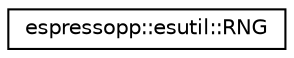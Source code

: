 digraph G
{
  edge [fontname="Helvetica",fontsize="10",labelfontname="Helvetica",labelfontsize="10"];
  node [fontname="Helvetica",fontsize="10",shape=record];
  rankdir="LR";
  Node1 [label="espressopp::esutil::RNG",height=0.2,width=0.4,color="black", fillcolor="white", style="filled",URL="$classespressopp_1_1esutil_1_1RNG.html"];
}
